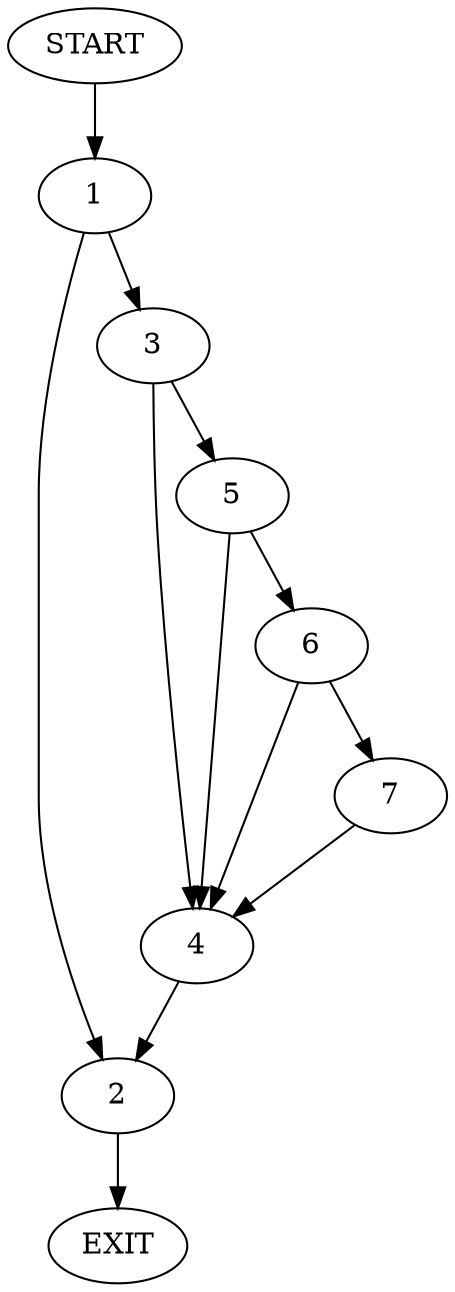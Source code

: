 digraph {
0 [label="START"]
8 [label="EXIT"]
0 -> 1
1 -> 2
1 -> 3
3 -> 4
3 -> 5
2 -> 8
4 -> 2
5 -> 4
5 -> 6
6 -> 4
6 -> 7
7 -> 4
}
